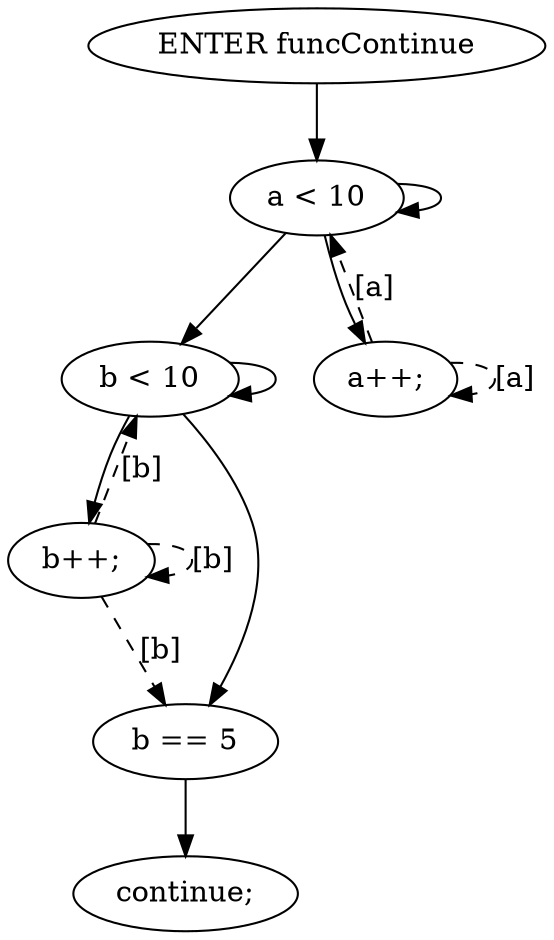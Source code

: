 digraph G {
  0 [ label="ENTER funcContinue" ];
  2 [ label="a < 10" ];
  3 [ label="b < 10" ];
  4 [ label="b++;" ];
  5 [ label="b == 5" ];
  6 [ label="continue;" ];
  7 [ label="a++;" ];
  7 -> 2 [ style="dashed" label="[a]" ];
  4 -> 3 [ style="dashed" label="[b]" ];
  4 -> 4 [ style="dashed" label="[b]" ];
  4 -> 5 [ style="dashed" label="[b]" ];
  7 -> 7 [ style="dashed" label="[a]" ];
  0 -> 2 [ ];
  2 -> 3 [ ];
  2 -> 7 [ ];
  2 -> 2 [ ];
  3 -> 4 [ ];
  3 -> 5 [ ];
  3 -> 3 [ ];
  5 -> 6 [ ];
}
